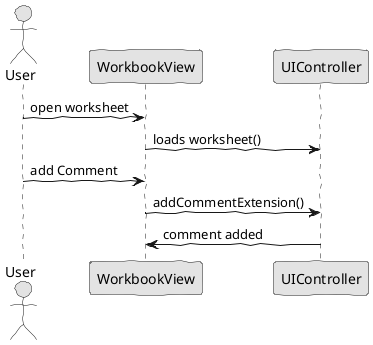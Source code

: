 @startuml design.png
skinparam handwritten true
skinparam monochrome true
skinparam packageStyle rect
skinparam defaultFontName FG Virgil
skinparam shadowing false

actor User

User -> WorkbookView : open worksheet
WorkbookView -> UIController : loads worksheet()

User -> WorkbookView : add Comment
WorkbookView -> UIController : addCommentExtension()

UIController ->  WorkbookView : comment added
@enduml
